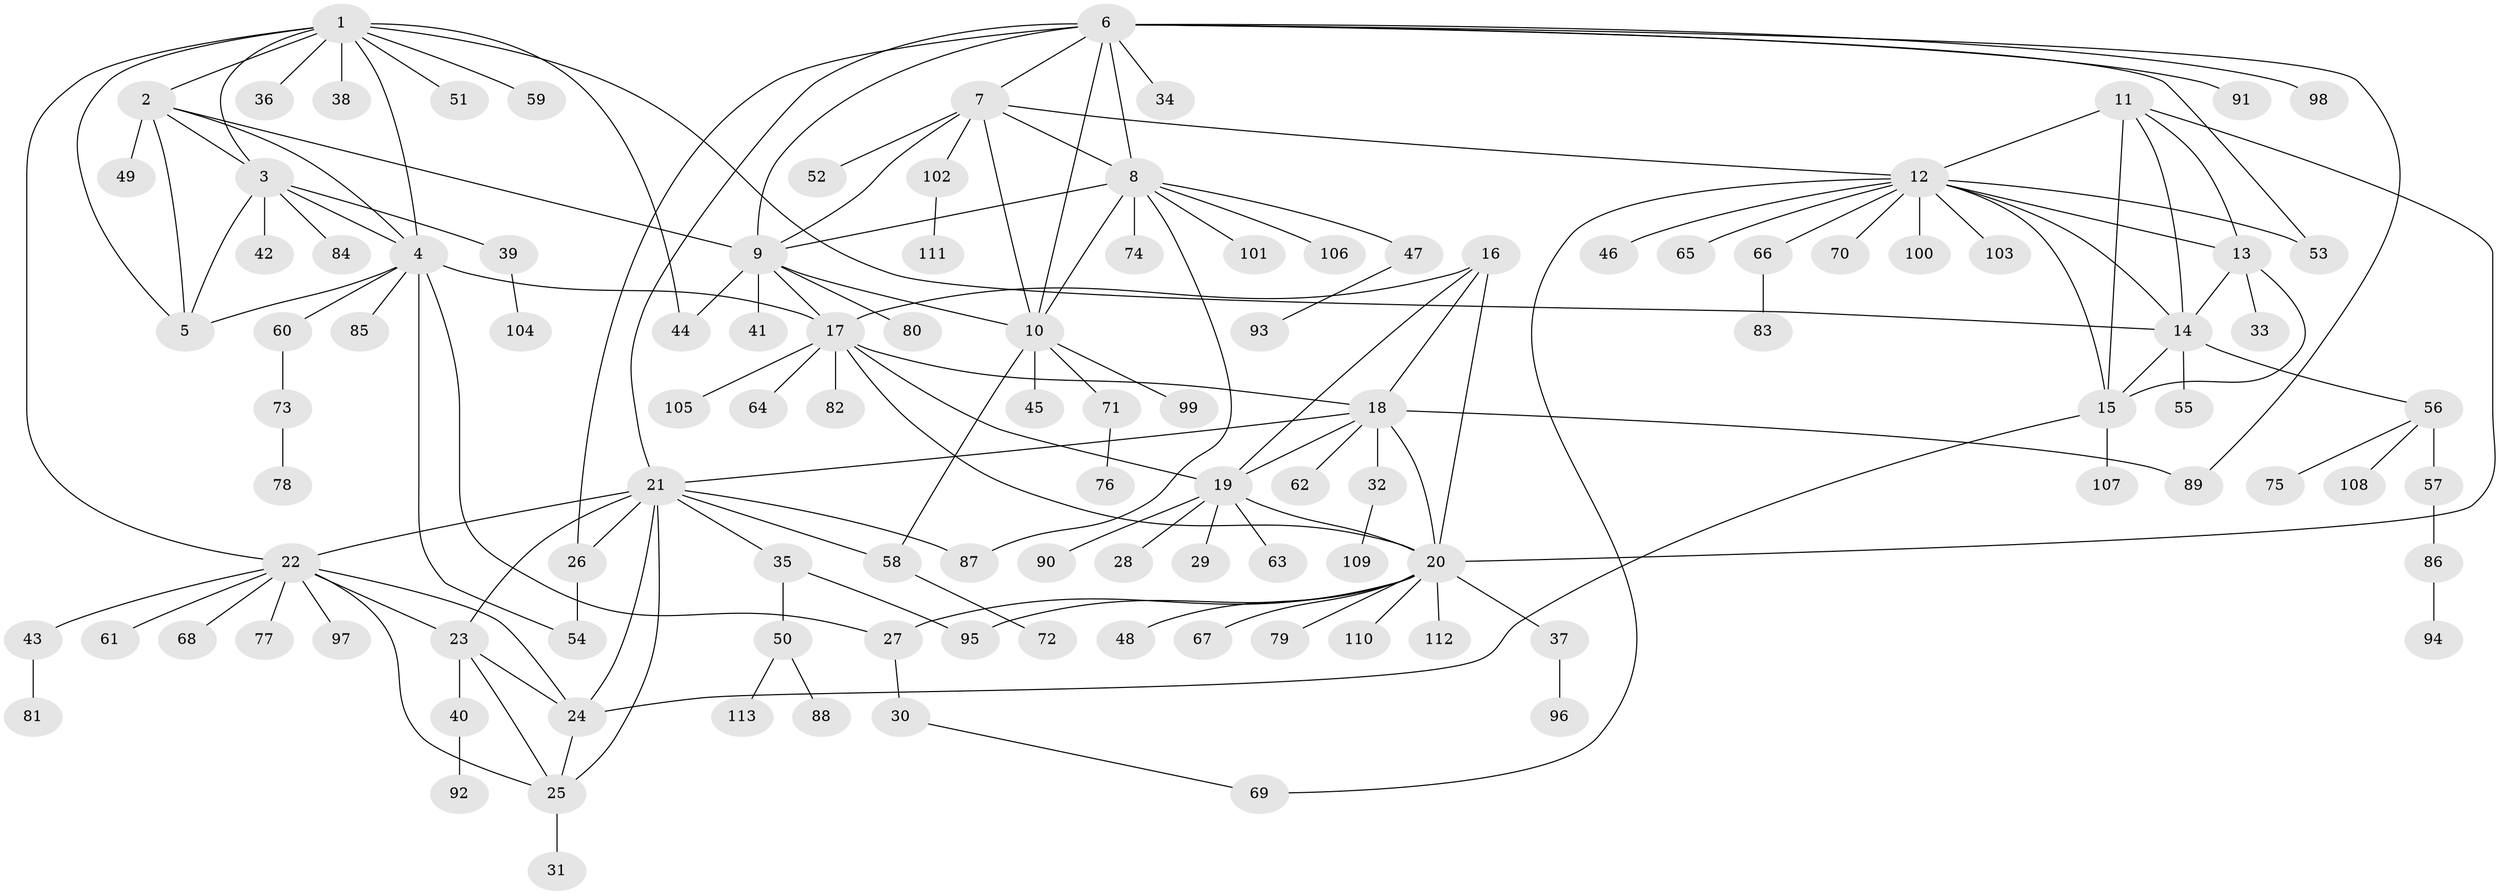 // coarse degree distribution, {9: 0.011494252873563218, 11: 0.034482758620689655, 6: 0.034482758620689655, 8: 0.022988505747126436, 13: 0.011494252873563218, 7: 0.022988505747126436, 3: 0.08045977011494253, 4: 0.022988505747126436, 12: 0.011494252873563218, 10: 0.011494252873563218, 5: 0.011494252873563218, 1: 0.5862068965517241, 2: 0.13793103448275862}
// Generated by graph-tools (version 1.1) at 2025/52/02/27/25 19:52:22]
// undirected, 113 vertices, 158 edges
graph export_dot {
graph [start="1"]
  node [color=gray90,style=filled];
  1;
  2;
  3;
  4;
  5;
  6;
  7;
  8;
  9;
  10;
  11;
  12;
  13;
  14;
  15;
  16;
  17;
  18;
  19;
  20;
  21;
  22;
  23;
  24;
  25;
  26;
  27;
  28;
  29;
  30;
  31;
  32;
  33;
  34;
  35;
  36;
  37;
  38;
  39;
  40;
  41;
  42;
  43;
  44;
  45;
  46;
  47;
  48;
  49;
  50;
  51;
  52;
  53;
  54;
  55;
  56;
  57;
  58;
  59;
  60;
  61;
  62;
  63;
  64;
  65;
  66;
  67;
  68;
  69;
  70;
  71;
  72;
  73;
  74;
  75;
  76;
  77;
  78;
  79;
  80;
  81;
  82;
  83;
  84;
  85;
  86;
  87;
  88;
  89;
  90;
  91;
  92;
  93;
  94;
  95;
  96;
  97;
  98;
  99;
  100;
  101;
  102;
  103;
  104;
  105;
  106;
  107;
  108;
  109;
  110;
  111;
  112;
  113;
  1 -- 2;
  1 -- 3;
  1 -- 4;
  1 -- 5;
  1 -- 14;
  1 -- 22;
  1 -- 36;
  1 -- 38;
  1 -- 44;
  1 -- 51;
  1 -- 59;
  2 -- 3;
  2 -- 4;
  2 -- 5;
  2 -- 9;
  2 -- 49;
  3 -- 4;
  3 -- 5;
  3 -- 39;
  3 -- 42;
  3 -- 84;
  4 -- 5;
  4 -- 17;
  4 -- 27;
  4 -- 54;
  4 -- 60;
  4 -- 85;
  6 -- 7;
  6 -- 8;
  6 -- 9;
  6 -- 10;
  6 -- 21;
  6 -- 26;
  6 -- 34;
  6 -- 53;
  6 -- 89;
  6 -- 91;
  6 -- 98;
  7 -- 8;
  7 -- 9;
  7 -- 10;
  7 -- 12;
  7 -- 52;
  7 -- 102;
  8 -- 9;
  8 -- 10;
  8 -- 47;
  8 -- 74;
  8 -- 87;
  8 -- 101;
  8 -- 106;
  9 -- 10;
  9 -- 17;
  9 -- 41;
  9 -- 44;
  9 -- 80;
  10 -- 45;
  10 -- 58;
  10 -- 71;
  10 -- 99;
  11 -- 12;
  11 -- 13;
  11 -- 14;
  11 -- 15;
  11 -- 20;
  12 -- 13;
  12 -- 14;
  12 -- 15;
  12 -- 46;
  12 -- 53;
  12 -- 65;
  12 -- 66;
  12 -- 69;
  12 -- 70;
  12 -- 100;
  12 -- 103;
  13 -- 14;
  13 -- 15;
  13 -- 33;
  14 -- 15;
  14 -- 55;
  14 -- 56;
  15 -- 24;
  15 -- 107;
  16 -- 17;
  16 -- 18;
  16 -- 19;
  16 -- 20;
  17 -- 18;
  17 -- 19;
  17 -- 20;
  17 -- 64;
  17 -- 82;
  17 -- 105;
  18 -- 19;
  18 -- 20;
  18 -- 21;
  18 -- 32;
  18 -- 62;
  18 -- 89;
  19 -- 20;
  19 -- 28;
  19 -- 29;
  19 -- 63;
  19 -- 90;
  20 -- 27;
  20 -- 37;
  20 -- 48;
  20 -- 67;
  20 -- 79;
  20 -- 95;
  20 -- 110;
  20 -- 112;
  21 -- 22;
  21 -- 23;
  21 -- 24;
  21 -- 25;
  21 -- 26;
  21 -- 35;
  21 -- 58;
  21 -- 87;
  22 -- 23;
  22 -- 24;
  22 -- 25;
  22 -- 43;
  22 -- 61;
  22 -- 68;
  22 -- 77;
  22 -- 97;
  23 -- 24;
  23 -- 25;
  23 -- 40;
  24 -- 25;
  25 -- 31;
  26 -- 54;
  27 -- 30;
  30 -- 69;
  32 -- 109;
  35 -- 50;
  35 -- 95;
  37 -- 96;
  39 -- 104;
  40 -- 92;
  43 -- 81;
  47 -- 93;
  50 -- 88;
  50 -- 113;
  56 -- 57;
  56 -- 75;
  56 -- 108;
  57 -- 86;
  58 -- 72;
  60 -- 73;
  66 -- 83;
  71 -- 76;
  73 -- 78;
  86 -- 94;
  102 -- 111;
}
